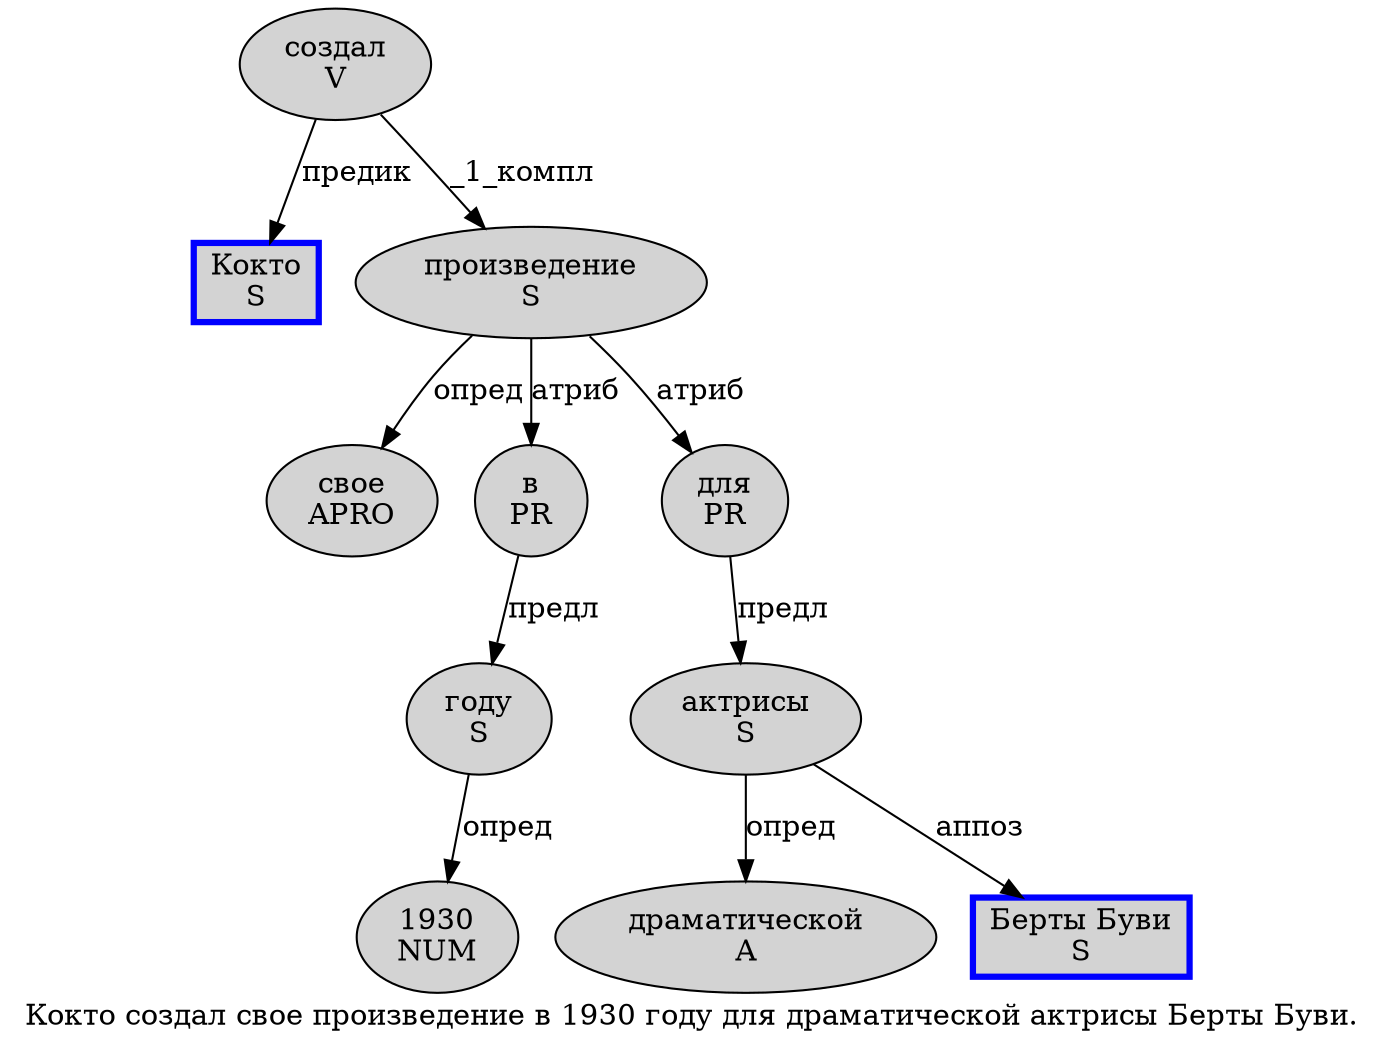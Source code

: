 digraph SENTENCE_142 {
	graph [label="Кокто создал свое произведение в 1930 году для драматической актрисы Берты Буви."]
	node [style=filled]
		0 [label="Кокто
S" color=blue fillcolor=lightgray penwidth=3 shape=box]
		1 [label="создал
V" color="" fillcolor=lightgray penwidth=1 shape=ellipse]
		2 [label="свое
APRO" color="" fillcolor=lightgray penwidth=1 shape=ellipse]
		3 [label="произведение
S" color="" fillcolor=lightgray penwidth=1 shape=ellipse]
		4 [label="в
PR" color="" fillcolor=lightgray penwidth=1 shape=ellipse]
		5 [label="1930
NUM" color="" fillcolor=lightgray penwidth=1 shape=ellipse]
		6 [label="году
S" color="" fillcolor=lightgray penwidth=1 shape=ellipse]
		7 [label="для
PR" color="" fillcolor=lightgray penwidth=1 shape=ellipse]
		8 [label="драматической
A" color="" fillcolor=lightgray penwidth=1 shape=ellipse]
		9 [label="актрисы
S" color="" fillcolor=lightgray penwidth=1 shape=ellipse]
		10 [label="Берты Буви
S" color=blue fillcolor=lightgray penwidth=3 shape=box]
			9 -> 8 [label="опред"]
			9 -> 10 [label="аппоз"]
			3 -> 2 [label="опред"]
			3 -> 4 [label="атриб"]
			3 -> 7 [label="атриб"]
			4 -> 6 [label="предл"]
			7 -> 9 [label="предл"]
			6 -> 5 [label="опред"]
			1 -> 0 [label="предик"]
			1 -> 3 [label="_1_компл"]
}